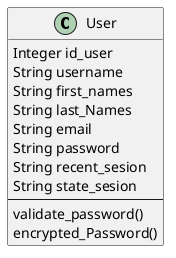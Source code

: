 @startuml

class User {
   Integer id_user
   String username
   String first_names
   String last_Names
   String email
   String password
   String recent_sesion
   String state_sesion 
   --
   validate_password()
   encrypted_Password()
}


@enduml
